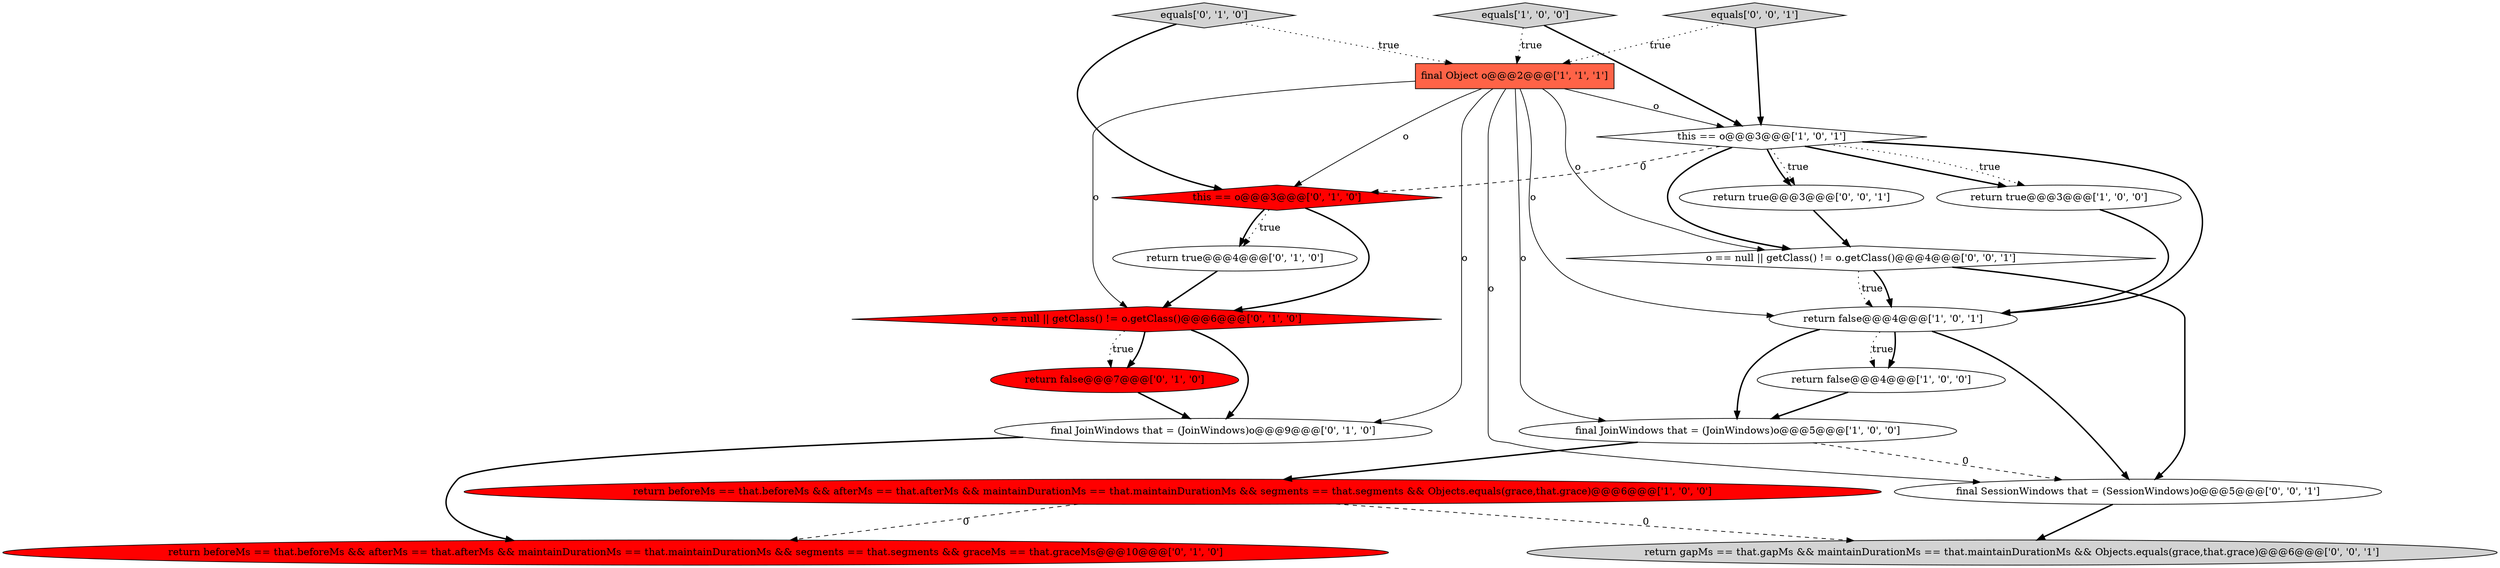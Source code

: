 digraph {
6 [style = filled, label = "this == o@@@3@@@['1', '0', '1']", fillcolor = white, shape = diamond image = "AAA0AAABBB1BBB"];
13 [style = filled, label = "final JoinWindows that = (JoinWindows)o@@@9@@@['0', '1', '0']", fillcolor = white, shape = ellipse image = "AAA0AAABBB2BBB"];
19 [style = filled, label = "return gapMs == that.gapMs && maintainDurationMs == that.maintainDurationMs && Objects.equals(grace,that.grace)@@@6@@@['0', '0', '1']", fillcolor = lightgray, shape = ellipse image = "AAA0AAABBB3BBB"];
3 [style = filled, label = "final Object o@@@2@@@['1', '1', '1']", fillcolor = tomato, shape = box image = "AAA0AAABBB1BBB"];
12 [style = filled, label = "equals['0', '1', '0']", fillcolor = lightgray, shape = diamond image = "AAA0AAABBB2BBB"];
17 [style = filled, label = "equals['0', '0', '1']", fillcolor = lightgray, shape = diamond image = "AAA0AAABBB3BBB"];
9 [style = filled, label = "o == null || getClass() != o.getClass()@@@6@@@['0', '1', '0']", fillcolor = red, shape = diamond image = "AAA1AAABBB2BBB"];
1 [style = filled, label = "return true@@@3@@@['1', '0', '0']", fillcolor = white, shape = ellipse image = "AAA0AAABBB1BBB"];
16 [style = filled, label = "o == null || getClass() != o.getClass()@@@4@@@['0', '0', '1']", fillcolor = white, shape = diamond image = "AAA0AAABBB3BBB"];
10 [style = filled, label = "return true@@@4@@@['0', '1', '0']", fillcolor = white, shape = ellipse image = "AAA0AAABBB2BBB"];
18 [style = filled, label = "return true@@@3@@@['0', '0', '1']", fillcolor = white, shape = ellipse image = "AAA0AAABBB3BBB"];
15 [style = filled, label = "final SessionWindows that = (SessionWindows)o@@@5@@@['0', '0', '1']", fillcolor = white, shape = ellipse image = "AAA0AAABBB3BBB"];
4 [style = filled, label = "return false@@@4@@@['1', '0', '1']", fillcolor = white, shape = ellipse image = "AAA0AAABBB1BBB"];
11 [style = filled, label = "return false@@@7@@@['0', '1', '0']", fillcolor = red, shape = ellipse image = "AAA1AAABBB2BBB"];
7 [style = filled, label = "equals['1', '0', '0']", fillcolor = lightgray, shape = diamond image = "AAA0AAABBB1BBB"];
8 [style = filled, label = "this == o@@@3@@@['0', '1', '0']", fillcolor = red, shape = diamond image = "AAA1AAABBB2BBB"];
2 [style = filled, label = "return beforeMs == that.beforeMs && afterMs == that.afterMs && maintainDurationMs == that.maintainDurationMs && segments == that.segments && Objects.equals(grace,that.grace)@@@6@@@['1', '0', '0']", fillcolor = red, shape = ellipse image = "AAA1AAABBB1BBB"];
0 [style = filled, label = "return false@@@4@@@['1', '0', '0']", fillcolor = white, shape = ellipse image = "AAA0AAABBB1BBB"];
14 [style = filled, label = "return beforeMs == that.beforeMs && afterMs == that.afterMs && maintainDurationMs == that.maintainDurationMs && segments == that.segments && graceMs == that.graceMs@@@10@@@['0', '1', '0']", fillcolor = red, shape = ellipse image = "AAA1AAABBB2BBB"];
5 [style = filled, label = "final JoinWindows that = (JoinWindows)o@@@5@@@['1', '0', '0']", fillcolor = white, shape = ellipse image = "AAA0AAABBB1BBB"];
16->15 [style = bold, label=""];
12->3 [style = dotted, label="true"];
8->10 [style = bold, label=""];
1->4 [style = bold, label=""];
6->8 [style = dashed, label="0"];
2->19 [style = dashed, label="0"];
3->13 [style = solid, label="o"];
9->11 [style = bold, label=""];
17->6 [style = bold, label=""];
6->18 [style = bold, label=""];
9->11 [style = dotted, label="true"];
4->0 [style = dotted, label="true"];
4->15 [style = bold, label=""];
6->1 [style = dotted, label="true"];
3->4 [style = solid, label="o"];
3->6 [style = solid, label="o"];
8->10 [style = dotted, label="true"];
15->19 [style = bold, label=""];
16->4 [style = dotted, label="true"];
17->3 [style = dotted, label="true"];
4->0 [style = bold, label=""];
6->1 [style = bold, label=""];
6->4 [style = bold, label=""];
3->15 [style = solid, label="o"];
5->2 [style = bold, label=""];
6->18 [style = dotted, label="true"];
2->14 [style = dashed, label="0"];
3->9 [style = solid, label="o"];
7->3 [style = dotted, label="true"];
12->8 [style = bold, label=""];
6->16 [style = bold, label=""];
11->13 [style = bold, label=""];
7->6 [style = bold, label=""];
8->9 [style = bold, label=""];
3->8 [style = solid, label="o"];
10->9 [style = bold, label=""];
16->4 [style = bold, label=""];
5->15 [style = dashed, label="0"];
3->5 [style = solid, label="o"];
4->5 [style = bold, label=""];
13->14 [style = bold, label=""];
3->16 [style = solid, label="o"];
0->5 [style = bold, label=""];
9->13 [style = bold, label=""];
18->16 [style = bold, label=""];
}
